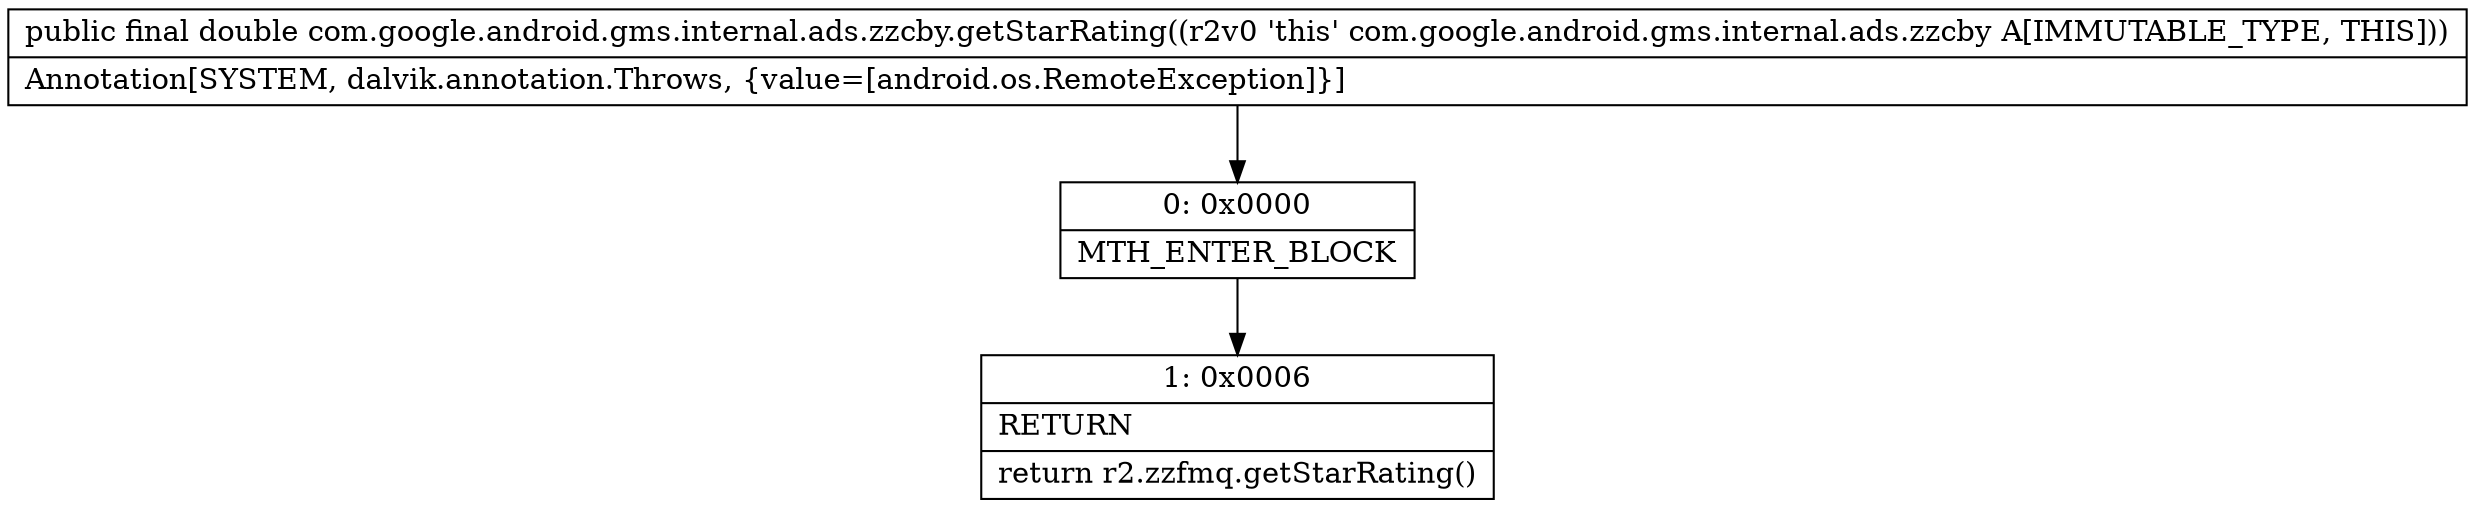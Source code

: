digraph "CFG forcom.google.android.gms.internal.ads.zzcby.getStarRating()D" {
Node_0 [shape=record,label="{0\:\ 0x0000|MTH_ENTER_BLOCK\l}"];
Node_1 [shape=record,label="{1\:\ 0x0006|RETURN\l|return r2.zzfmq.getStarRating()\l}"];
MethodNode[shape=record,label="{public final double com.google.android.gms.internal.ads.zzcby.getStarRating((r2v0 'this' com.google.android.gms.internal.ads.zzcby A[IMMUTABLE_TYPE, THIS]))  | Annotation[SYSTEM, dalvik.annotation.Throws, \{value=[android.os.RemoteException]\}]\l}"];
MethodNode -> Node_0;
Node_0 -> Node_1;
}


